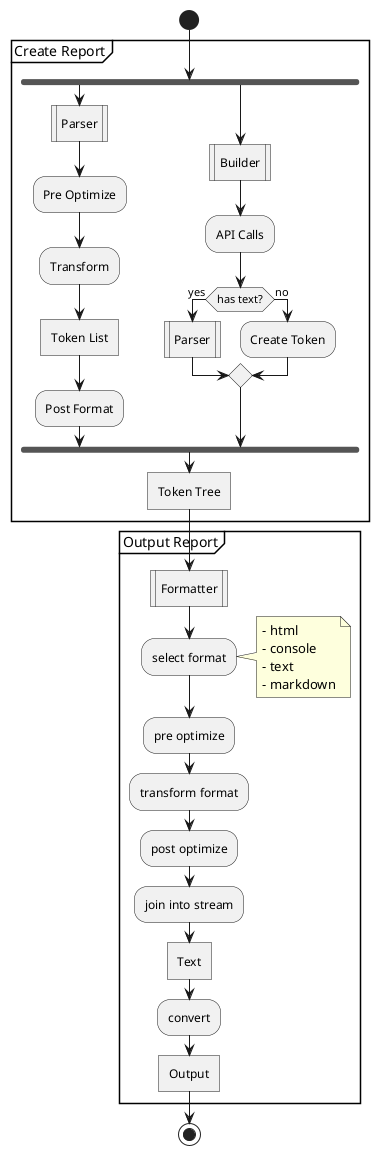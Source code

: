 @startuml

start
partition "Create Report" {
    fork
      :Parser|
      :Pre Optimize;
      :Transform;
      :Token List]
      :Post Format;
    fork again
      :Builder|
      :API Calls;
      if (has text?) then (yes)
        :Parser|
      else (no)
        :Create Token;
      endif
    end fork
    :Token Tree]
}
partition "Output Report" {
  :Formatter|
  :select format;
  note right
    - html
    - console
    - text
    - markdown
  end note
  :pre optimize;
  :transform format;
  :post optimize;
  :join into stream;
  :Text]
  :convert;
  :Output]
}
stop

@enduml
